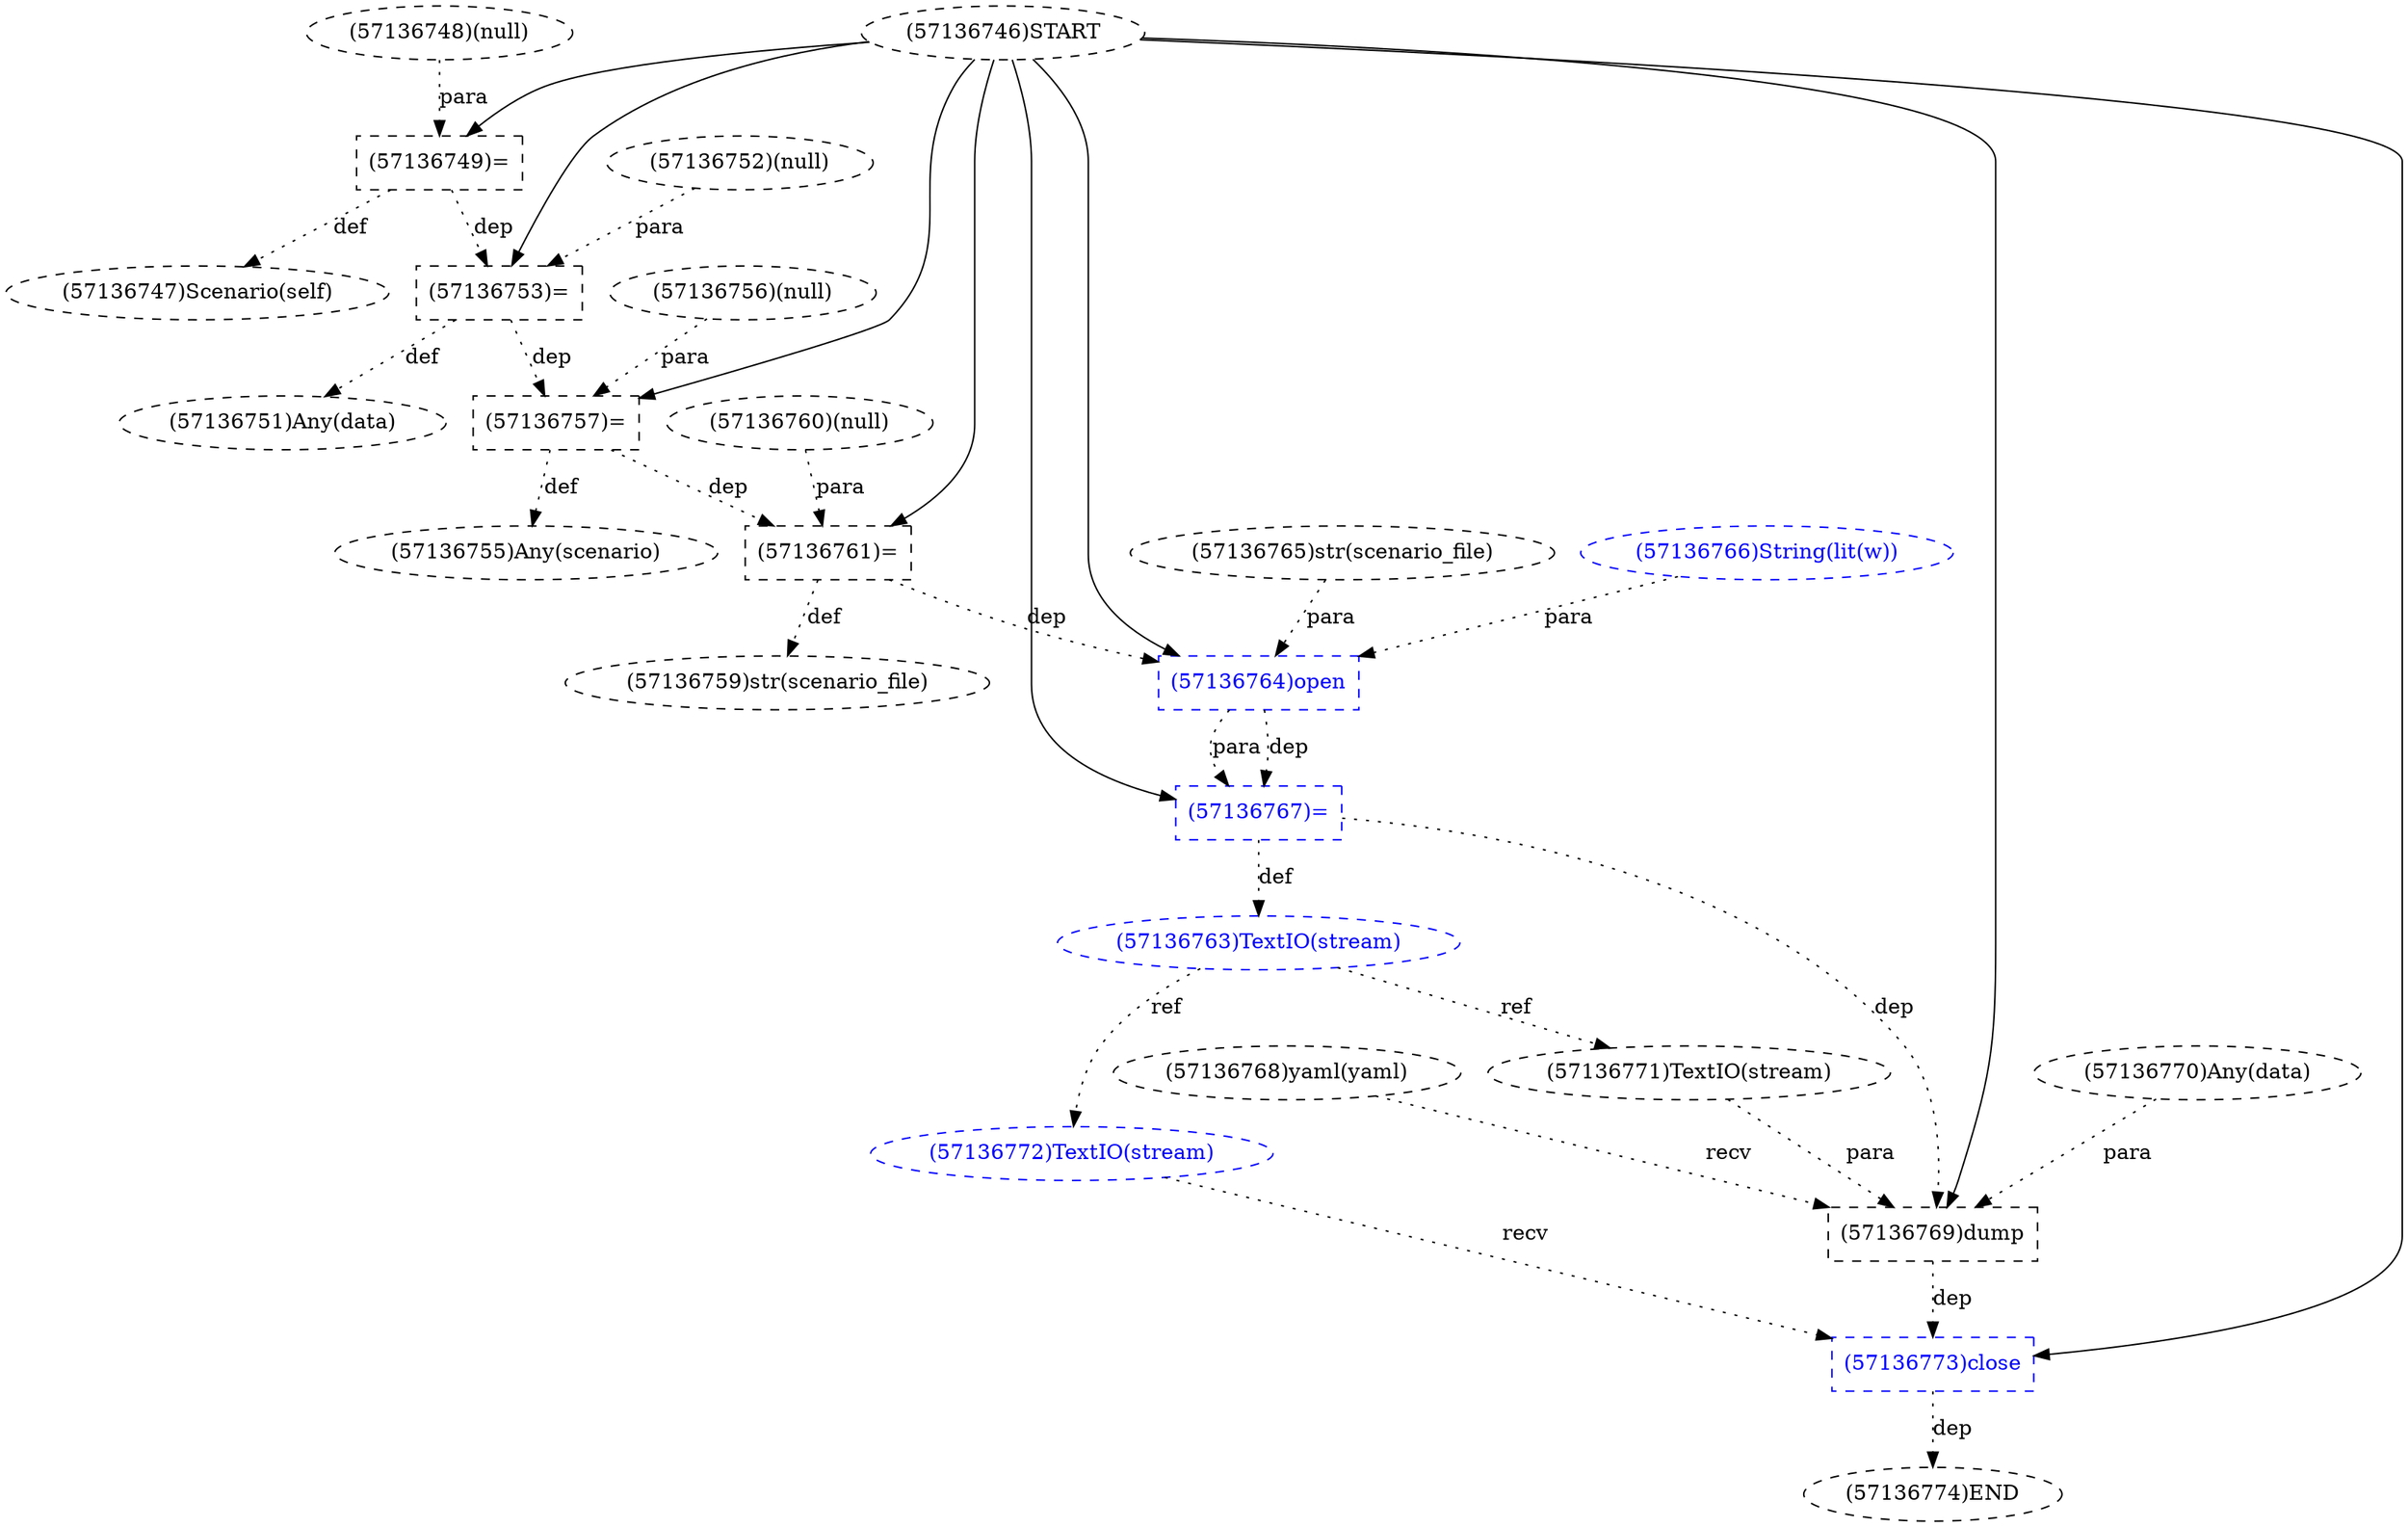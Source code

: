 digraph G {
1 [label="(57136764)open" shape=box style=dashed color=blue fontcolor=blue]
2 [label="(57136772)TextIO(stream)" shape=ellipse style=dashed color=blue fontcolor=blue]
3 [label="(57136768)yaml(yaml)" shape=ellipse style=dashed]
4 [label="(57136767)=" shape=box style=dashed color=blue fontcolor=blue]
5 [label="(57136749)=" shape=box style=dashed]
6 [label="(57136760)(null)" shape=ellipse style=dashed]
7 [label="(57136756)(null)" shape=ellipse style=dashed]
8 [label="(57136771)TextIO(stream)" shape=ellipse style=dashed]
9 [label="(57136765)str(scenario_file)" shape=ellipse style=dashed]
10 [label="(57136755)Any(scenario)" shape=ellipse style=dashed]
11 [label="(57136766)String(lit(w))" shape=ellipse style=dashed color=blue fontcolor=blue]
12 [label="(57136761)=" shape=box style=dashed]
13 [label="(57136763)TextIO(stream)" shape=ellipse style=dashed color=blue fontcolor=blue]
14 [label="(57136746)START" style=dashed]
15 [label="(57136752)(null)" shape=ellipse style=dashed]
16 [label="(57136773)close" shape=box style=dashed color=blue fontcolor=blue]
17 [label="(57136747)Scenario(self)" shape=ellipse style=dashed]
18 [label="(57136759)str(scenario_file)" shape=ellipse style=dashed]
19 [label="(57136753)=" shape=box style=dashed]
20 [label="(57136770)Any(data)" shape=ellipse style=dashed]
21 [label="(57136774)END" style=dashed]
22 [label="(57136757)=" shape=box style=dashed]
23 [label="(57136751)Any(data)" shape=ellipse style=dashed]
24 [label="(57136769)dump" shape=box style=dashed]
25 [label="(57136748)(null)" shape=ellipse style=dashed]
14 -> 1 [label="" style=solid];
9 -> 1 [label="para" style=dotted];
11 -> 1 [label="para" style=dotted];
12 -> 1 [label="dep" style=dotted];
13 -> 2 [label="ref" style=dotted];
14 -> 4 [label="" style=solid];
1 -> 4 [label="dep" style=dotted];
1 -> 4 [label="para" style=dotted];
14 -> 5 [label="" style=solid];
25 -> 5 [label="para" style=dotted];
13 -> 8 [label="ref" style=dotted];
22 -> 10 [label="def" style=dotted];
14 -> 12 [label="" style=solid];
6 -> 12 [label="para" style=dotted];
22 -> 12 [label="dep" style=dotted];
4 -> 13 [label="def" style=dotted];
14 -> 16 [label="" style=solid];
2 -> 16 [label="recv" style=dotted];
24 -> 16 [label="dep" style=dotted];
5 -> 17 [label="def" style=dotted];
12 -> 18 [label="def" style=dotted];
14 -> 19 [label="" style=solid];
15 -> 19 [label="para" style=dotted];
5 -> 19 [label="dep" style=dotted];
16 -> 21 [label="dep" style=dotted];
14 -> 22 [label="" style=solid];
7 -> 22 [label="para" style=dotted];
19 -> 22 [label="dep" style=dotted];
19 -> 23 [label="def" style=dotted];
14 -> 24 [label="" style=solid];
3 -> 24 [label="recv" style=dotted];
20 -> 24 [label="para" style=dotted];
8 -> 24 [label="para" style=dotted];
4 -> 24 [label="dep" style=dotted];
}